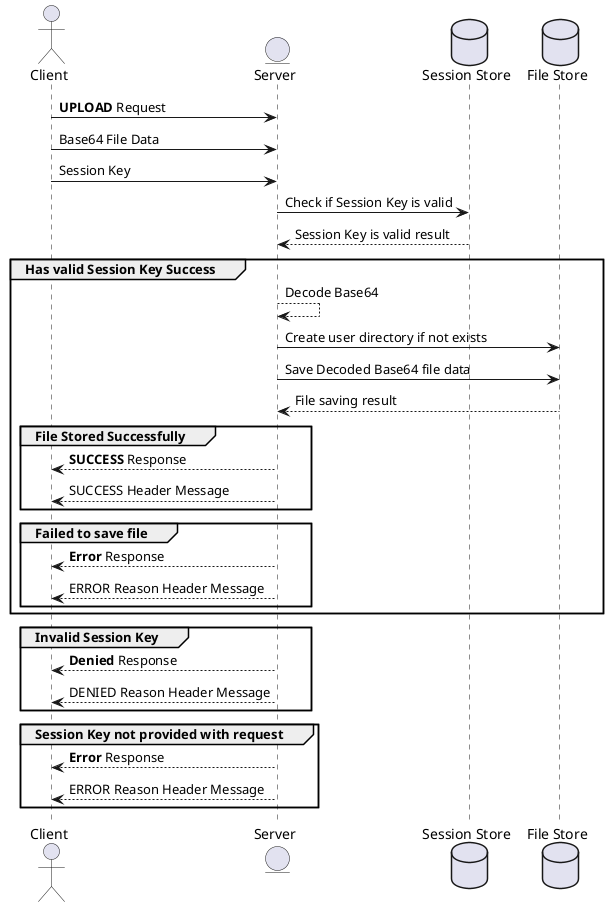 @startuml
actor Client
entity Server
Database "Session Store"
Database "File Store"

Client -> Server: **UPLOAD** Request
Client -> Server: Base64 File Data
Client -> Server: Session Key

Server -> "Session Store": Check if Session Key is valid
"Session Store" --> Server: Session Key is valid result

group Has valid Session Key Success
    Server --> Server: Decode Base64
    Server -> "File Store": Create user directory if not exists
    Server -> "File Store": Save Decoded Base64 file data
    "File Store" --> Server: File saving result

    group File Stored Successfully
        Server --> Client: **SUCCESS** Response
        Server --> Client: SUCCESS Header Message
    end

    group Failed to save file
        Server --> Client: **Error** Response
        Server --> Client: ERROR Reason Header Message
    end
end

group Invalid Session Key
    Server --> Client: **Denied** Response
    Server --> Client: DENIED Reason Header Message
end

group Session Key not provided with request
    Server --> Client: **Error** Response
    Server --> Client: ERROR Reason Header Message
end
@enduml